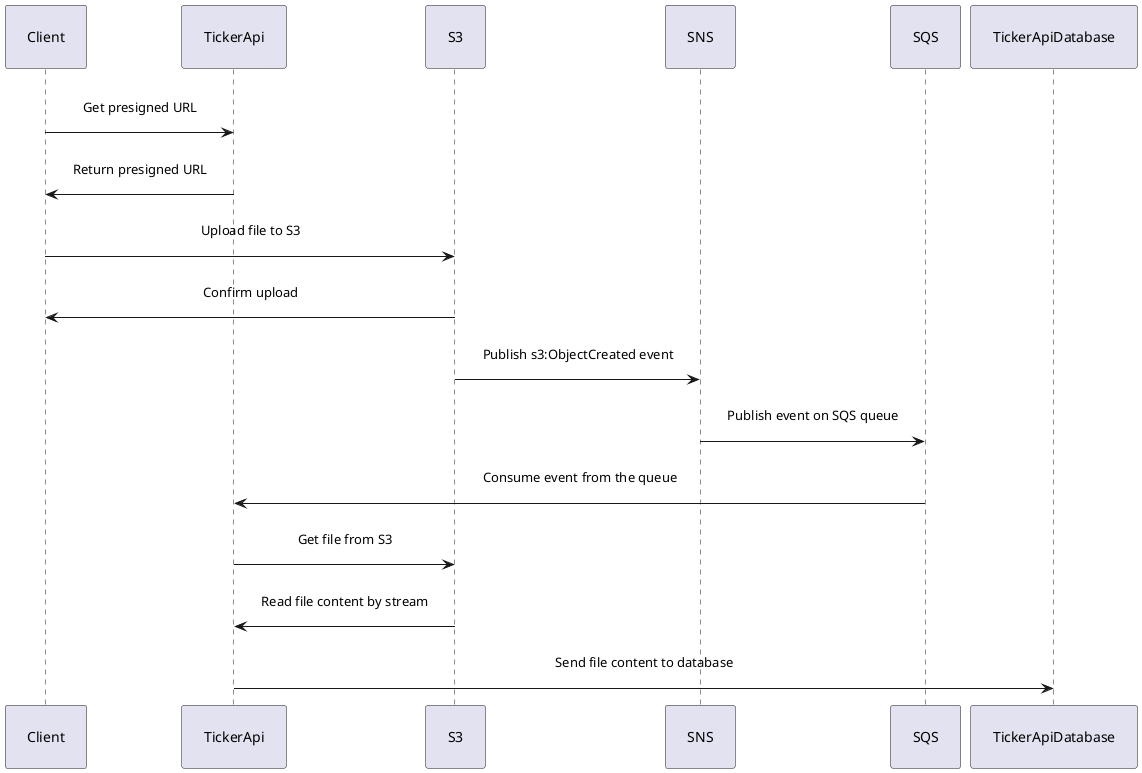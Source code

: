 @startuml TickerApi
skinparam SequenceMessageAlignment center
skinparam padding 15
Client -> TickerApi : Get presigned URL
TickerApi -> Client : Return presigned URL
Client -> S3 : Upload file to S3
S3 -> Client : Confirm upload
S3 -> SNS : Publish s3:ObjectCreated event
SNS -> SQS : Publish event on SQS queue
SQS -> TickerApi : Consume event from the queue
TickerApi -> S3 : Get file from S3
S3 -> TickerApi : Read file content by stream
TickerApi -> TickerApiDatabase : Send file content to database
@enduml